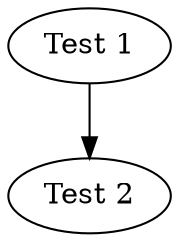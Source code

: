 digraph parent {
	graph [compound=true]
	test2 [label="Test 2"]
	test1 [label="Test 1"]
	test1 -> test2
}
